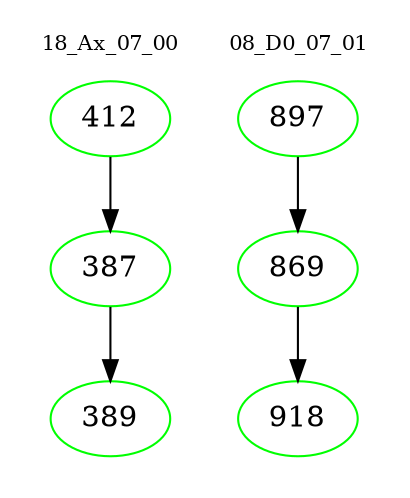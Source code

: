 digraph{
subgraph cluster_0 {
color = white
label = "18_Ax_07_00";
fontsize=10;
T0_412 [label="412", color="green"]
T0_412 -> T0_387 [color="black"]
T0_387 [label="387", color="green"]
T0_387 -> T0_389 [color="black"]
T0_389 [label="389", color="green"]
}
subgraph cluster_1 {
color = white
label = "08_D0_07_01";
fontsize=10;
T1_897 [label="897", color="green"]
T1_897 -> T1_869 [color="black"]
T1_869 [label="869", color="green"]
T1_869 -> T1_918 [color="black"]
T1_918 [label="918", color="green"]
}
}
